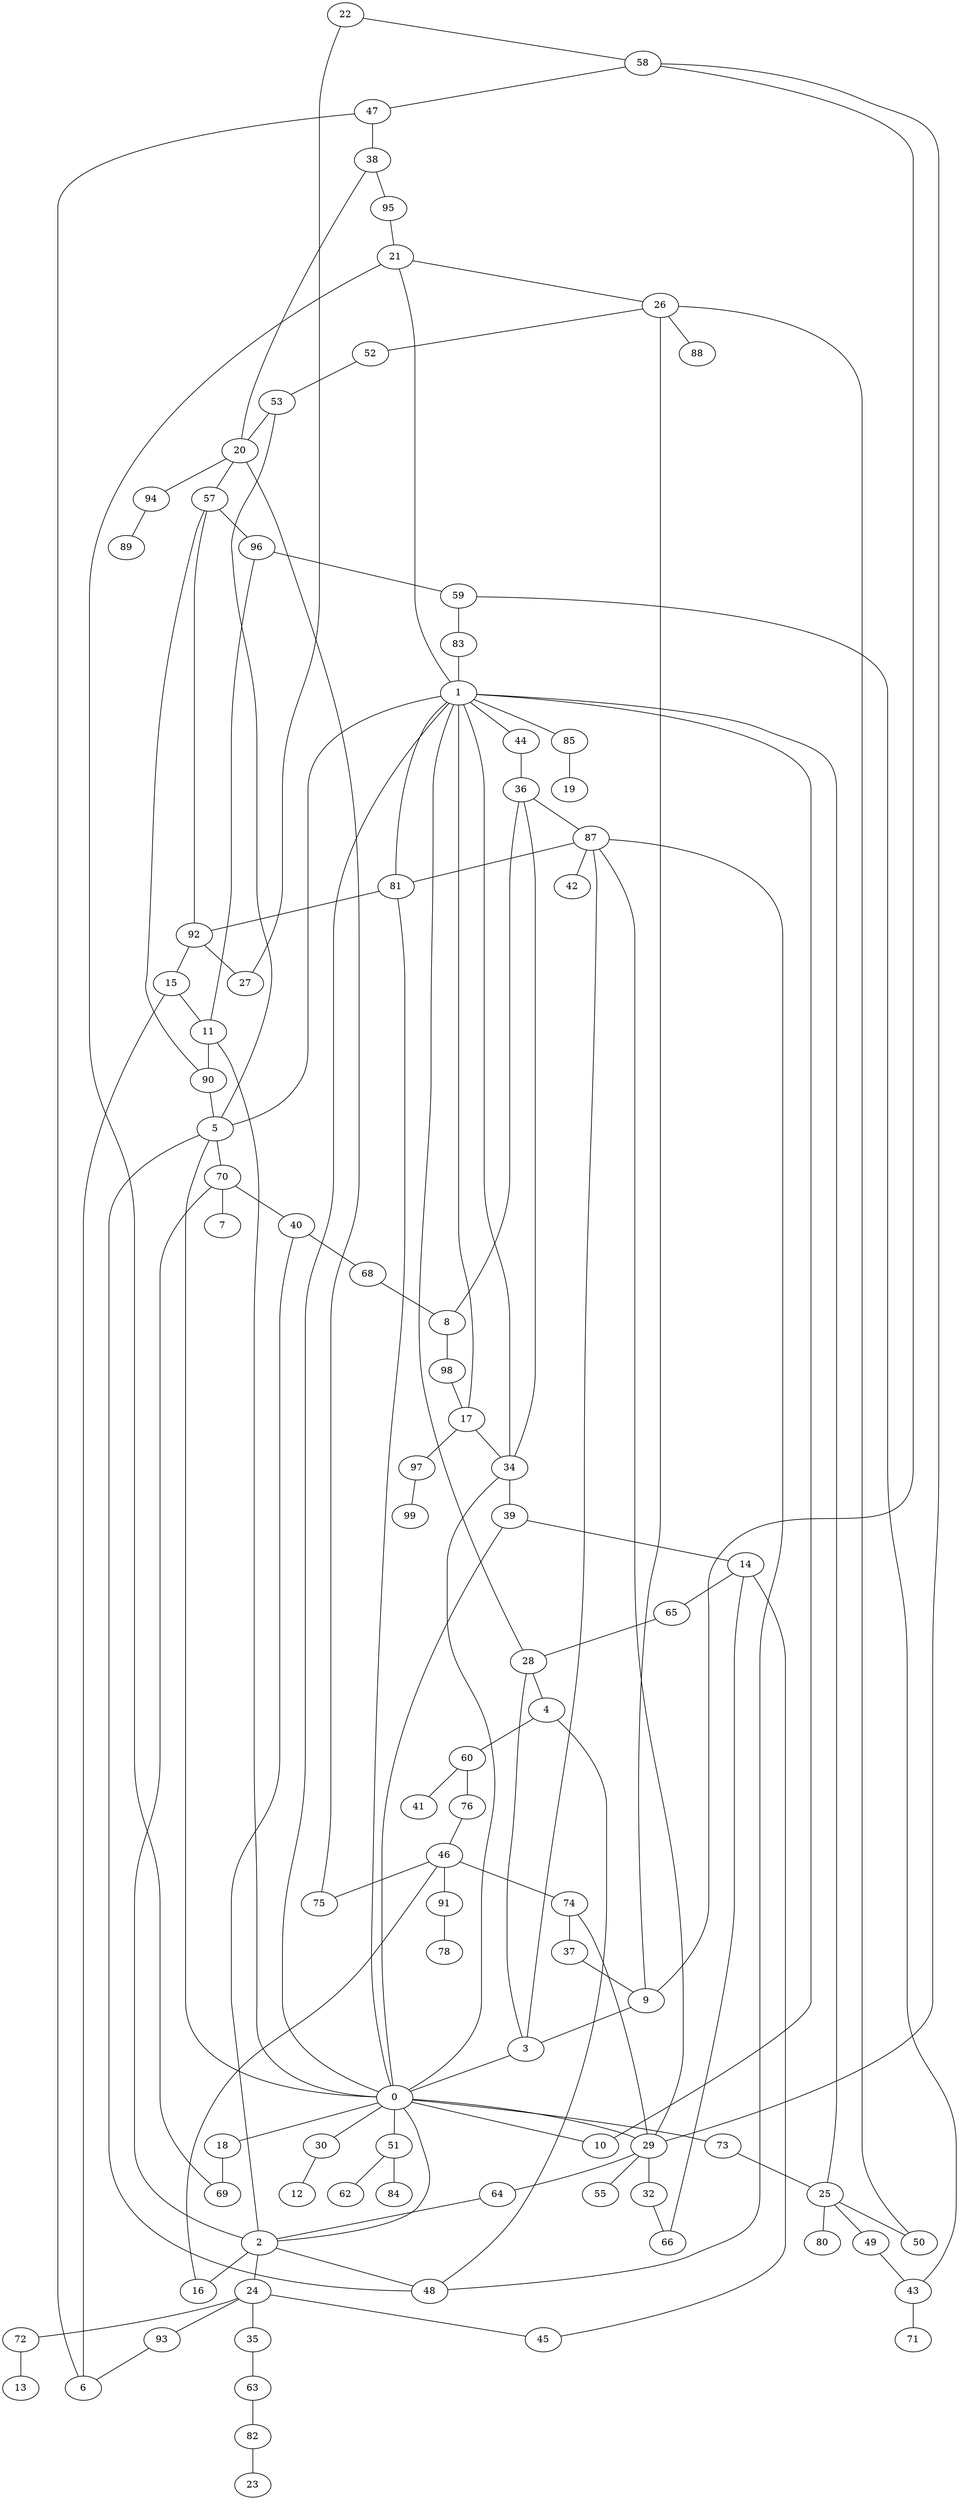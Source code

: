 graph G {
  22;
  58;
  47;
  38;
  95;
  21;
  26;
  88;
  52;
  53;
  20;
  57;
  96;
  59;
  83;
  1;
  44;
  36;
  87;
  81;
  92;
  27;
  15;
  11;
  90;
  5;
  70;
  40;
  68;
  8;
  98;
  17;
  97;
  99;
  34;
  39;
  14;
  65;
  28;
  4;
  60;
  76;
  46;
  75;
  91;
  78;
  74;
  37;
  9;
  3;
  0;
  73;
  25;
  50;
  80;
  49;
  43;
  71;
  51;
  84;
  62;
  30;
  12;
  29;
  64;
  2;
  48;
  24;
  93;
  6;
  45;
  35;
  63;
  82;
  23;
  72;
  13;
  16;
  55;
  32;
  66;
  18;
  69;
  10;
  41;
  7;
  42;
  85;
  19;
  94;
  89;
   22 -- 27;
   22 -- 58;
   58 -- 9;
   58 -- 29;
   58 -- 47;
   47 -- 6;
   47 -- 38;
   38 -- 20;
   38 -- 95;
   95 -- 21;
   21 -- 1;
   21 -- 69;
   21 -- 26;
   26 -- 9;
   26 -- 50;
   26 -- 52;
   26 -- 88;
   52 -- 53;
   53 -- 5;
   53 -- 20;
   20 -- 75;
   20 -- 94;
   20 -- 57;
   57 -- 90;
   57 -- 92;
   57 -- 96;
   96 -- 11;
   96 -- 59;
   59 -- 43;
   59 -- 83;
   83 -- 1;
   1 -- 0;
   1 -- 5;
   1 -- 10;
   1 -- 28;
   1 -- 34;
   1 -- 81;
   1 -- 85;
   1 -- 17;
   1 -- 25;
   1 -- 44;
   44 -- 36;
   36 -- 8;
   36 -- 34;
   36 -- 87;
   87 -- 29;
   87 -- 3;
   87 -- 42;
   87 -- 48;
   87 -- 81;
   81 -- 0;
   81 -- 92;
   92 -- 15;
   92 -- 27;
   15 -- 6;
   15 -- 11;
   11 -- 0;
   11 -- 90;
   90 -- 5;
   5 -- 0;
   5 -- 48;
   5 -- 70;
   70 -- 2;
   70 -- 7;
   70 -- 40;
   40 -- 2;
   40 -- 68;
   68 -- 8;
   8 -- 98;
   98 -- 17;
   17 -- 34;
   17 -- 97;
   97 -- 99;
   34 -- 0;
   34 -- 39;
   39 -- 0;
   39 -- 14;
   14 -- 66;
   14 -- 45;
   14 -- 65;
   65 -- 28;
   28 -- 3;
   28 -- 4;
   4 -- 48;
   4 -- 60;
   60 -- 41;
   60 -- 76;
   76 -- 46;
   46 -- 16;
   46 -- 74;
   46 -- 91;
   46 -- 75;
   91 -- 78;
   74 -- 29;
   74 -- 37;
   37 -- 9;
   9 -- 3;
   3 -- 0;
   0 -- 2;
   0 -- 10;
   0 -- 18;
   0 -- 29;
   0 -- 30;
   0 -- 51;
   0 -- 73;
   73 -- 25;
   25 -- 49;
   25 -- 80;
   25 -- 50;
   49 -- 43;
   43 -- 71;
   51 -- 62;
   51 -- 84;
   30 -- 12;
   29 -- 32;
   29 -- 55;
   29 -- 64;
   64 -- 2;
   2 -- 16;
   2 -- 24;
   2 -- 48;
   24 -- 72;
   24 -- 35;
   24 -- 45;
   24 -- 93;
   93 -- 6;
   35 -- 63;
   63 -- 82;
   82 -- 23;
   72 -- 13;
   32 -- 66;
   18 -- 69;
   85 -- 19;
   94 -- 89;
}
